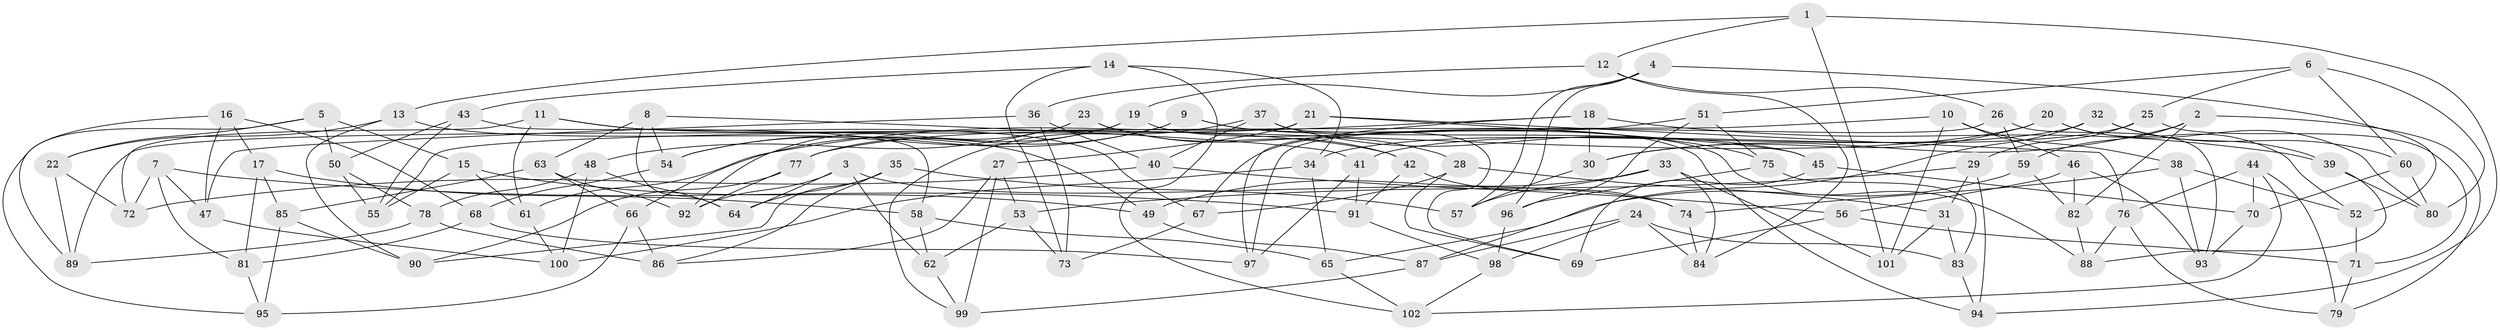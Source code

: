 // coarse degree distribution, {4: 0.4, 5: 0.125, 3: 0.125, 6: 0.125, 2: 0.025, 10: 0.05, 8: 0.05, 11: 0.05, 7: 0.025, 9: 0.025}
// Generated by graph-tools (version 1.1) at 2025/04/03/04/25 22:04:21]
// undirected, 102 vertices, 204 edges
graph export_dot {
graph [start="1"]
  node [color=gray90,style=filled];
  1;
  2;
  3;
  4;
  5;
  6;
  7;
  8;
  9;
  10;
  11;
  12;
  13;
  14;
  15;
  16;
  17;
  18;
  19;
  20;
  21;
  22;
  23;
  24;
  25;
  26;
  27;
  28;
  29;
  30;
  31;
  32;
  33;
  34;
  35;
  36;
  37;
  38;
  39;
  40;
  41;
  42;
  43;
  44;
  45;
  46;
  47;
  48;
  49;
  50;
  51;
  52;
  53;
  54;
  55;
  56;
  57;
  58;
  59;
  60;
  61;
  62;
  63;
  64;
  65;
  66;
  67;
  68;
  69;
  70;
  71;
  72;
  73;
  74;
  75;
  76;
  77;
  78;
  79;
  80;
  81;
  82;
  83;
  84;
  85;
  86;
  87;
  88;
  89;
  90;
  91;
  92;
  93;
  94;
  95;
  96;
  97;
  98;
  99;
  100;
  101;
  102;
  1 -- 94;
  1 -- 12;
  1 -- 101;
  1 -- 13;
  2 -- 79;
  2 -- 82;
  2 -- 59;
  2 -- 30;
  3 -- 92;
  3 -- 64;
  3 -- 62;
  3 -- 74;
  4 -- 52;
  4 -- 57;
  4 -- 96;
  4 -- 19;
  5 -- 22;
  5 -- 15;
  5 -- 95;
  5 -- 50;
  6 -- 60;
  6 -- 51;
  6 -- 80;
  6 -- 25;
  7 -- 91;
  7 -- 72;
  7 -- 81;
  7 -- 47;
  8 -- 64;
  8 -- 41;
  8 -- 63;
  8 -- 54;
  9 -- 45;
  9 -- 88;
  9 -- 54;
  9 -- 66;
  10 -- 46;
  10 -- 38;
  10 -- 55;
  10 -- 101;
  11 -- 72;
  11 -- 67;
  11 -- 42;
  11 -- 61;
  12 -- 84;
  12 -- 36;
  12 -- 26;
  13 -- 22;
  13 -- 90;
  13 -- 49;
  14 -- 34;
  14 -- 43;
  14 -- 102;
  14 -- 73;
  15 -- 61;
  15 -- 55;
  15 -- 49;
  16 -- 89;
  16 -- 68;
  16 -- 17;
  16 -- 47;
  17 -- 81;
  17 -- 85;
  17 -- 58;
  18 -- 61;
  18 -- 39;
  18 -- 97;
  18 -- 30;
  19 -- 94;
  19 -- 54;
  19 -- 77;
  20 -- 52;
  20 -- 80;
  20 -- 77;
  20 -- 30;
  21 -- 89;
  21 -- 76;
  21 -- 27;
  21 -- 45;
  22 -- 72;
  22 -- 89;
  23 -- 28;
  23 -- 48;
  23 -- 42;
  23 -- 92;
  24 -- 87;
  24 -- 84;
  24 -- 83;
  24 -- 98;
  25 -- 29;
  25 -- 71;
  25 -- 41;
  26 -- 59;
  26 -- 93;
  26 -- 97;
  27 -- 86;
  27 -- 53;
  27 -- 99;
  28 -- 31;
  28 -- 69;
  28 -- 67;
  29 -- 31;
  29 -- 94;
  29 -- 53;
  30 -- 57;
  31 -- 83;
  31 -- 101;
  32 -- 34;
  32 -- 87;
  32 -- 39;
  32 -- 60;
  33 -- 84;
  33 -- 101;
  33 -- 49;
  33 -- 57;
  34 -- 65;
  34 -- 100;
  35 -- 64;
  35 -- 57;
  35 -- 90;
  35 -- 86;
  36 -- 40;
  36 -- 73;
  36 -- 47;
  37 -- 99;
  37 -- 69;
  37 -- 75;
  37 -- 40;
  38 -- 93;
  38 -- 74;
  38 -- 52;
  39 -- 88;
  39 -- 80;
  40 -- 56;
  40 -- 72;
  41 -- 91;
  41 -- 97;
  42 -- 91;
  42 -- 74;
  43 -- 55;
  43 -- 58;
  43 -- 50;
  44 -- 102;
  44 -- 76;
  44 -- 70;
  44 -- 79;
  45 -- 70;
  45 -- 69;
  46 -- 56;
  46 -- 93;
  46 -- 82;
  47 -- 100;
  48 -- 64;
  48 -- 78;
  48 -- 100;
  49 -- 87;
  50 -- 55;
  50 -- 78;
  51 -- 75;
  51 -- 96;
  51 -- 67;
  52 -- 71;
  53 -- 62;
  53 -- 73;
  54 -- 68;
  56 -- 69;
  56 -- 71;
  58 -- 65;
  58 -- 62;
  59 -- 65;
  59 -- 82;
  60 -- 80;
  60 -- 70;
  61 -- 100;
  62 -- 99;
  63 -- 85;
  63 -- 92;
  63 -- 66;
  65 -- 102;
  66 -- 95;
  66 -- 86;
  67 -- 73;
  68 -- 97;
  68 -- 81;
  70 -- 93;
  71 -- 79;
  74 -- 84;
  75 -- 96;
  75 -- 83;
  76 -- 88;
  76 -- 79;
  77 -- 90;
  77 -- 92;
  78 -- 89;
  78 -- 86;
  81 -- 95;
  82 -- 88;
  83 -- 94;
  85 -- 90;
  85 -- 95;
  87 -- 99;
  91 -- 98;
  96 -- 98;
  98 -- 102;
}
